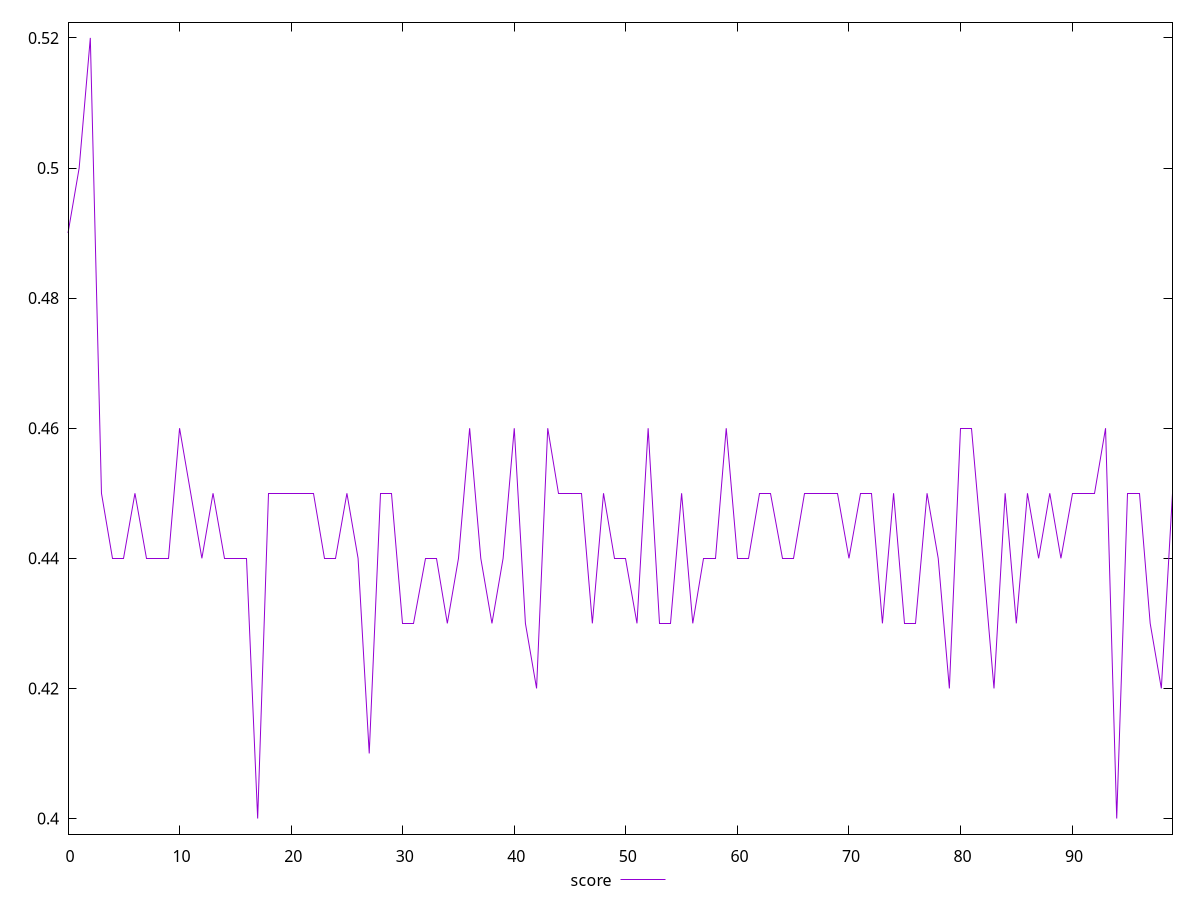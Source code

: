 reset

$score <<EOF
0 0.49
1 0.5
2 0.52
3 0.45
4 0.44
5 0.44
6 0.45
7 0.44
8 0.44
9 0.44
10 0.46
11 0.45
12 0.44
13 0.45
14 0.44
15 0.44
16 0.44
17 0.4
18 0.45
19 0.45
20 0.45
21 0.45
22 0.45
23 0.44
24 0.44
25 0.45
26 0.44
27 0.41
28 0.45
29 0.45
30 0.43
31 0.43
32 0.44
33 0.44
34 0.43
35 0.44
36 0.46
37 0.44
38 0.43
39 0.44
40 0.46
41 0.43
42 0.42
43 0.46
44 0.45
45 0.45
46 0.45
47 0.43
48 0.45
49 0.44
50 0.44
51 0.43
52 0.46
53 0.43
54 0.43
55 0.45
56 0.43
57 0.44
58 0.44
59 0.46
60 0.44
61 0.44
62 0.45
63 0.45
64 0.44
65 0.44
66 0.45
67 0.45
68 0.45
69 0.45
70 0.44
71 0.45
72 0.45
73 0.43
74 0.45
75 0.43
76 0.43
77 0.45
78 0.44
79 0.42
80 0.46
81 0.46
82 0.44
83 0.42
84 0.45
85 0.43
86 0.45
87 0.44
88 0.45
89 0.44
90 0.45
91 0.45
92 0.45
93 0.46
94 0.4
95 0.45
96 0.45
97 0.43
98 0.42
99 0.45
EOF

set key outside below
set xrange [0:99]
set yrange [0.3976:0.5224]
set trange [0.3976:0.5224]
set terminal svg size 640, 500 enhanced background rgb 'white'
set output "reports/report_00027_2021-02-24T12-40-31.850Z/uses-rel-preload/samples/agenda/score/values.svg"

plot $score title "score" with line

reset
